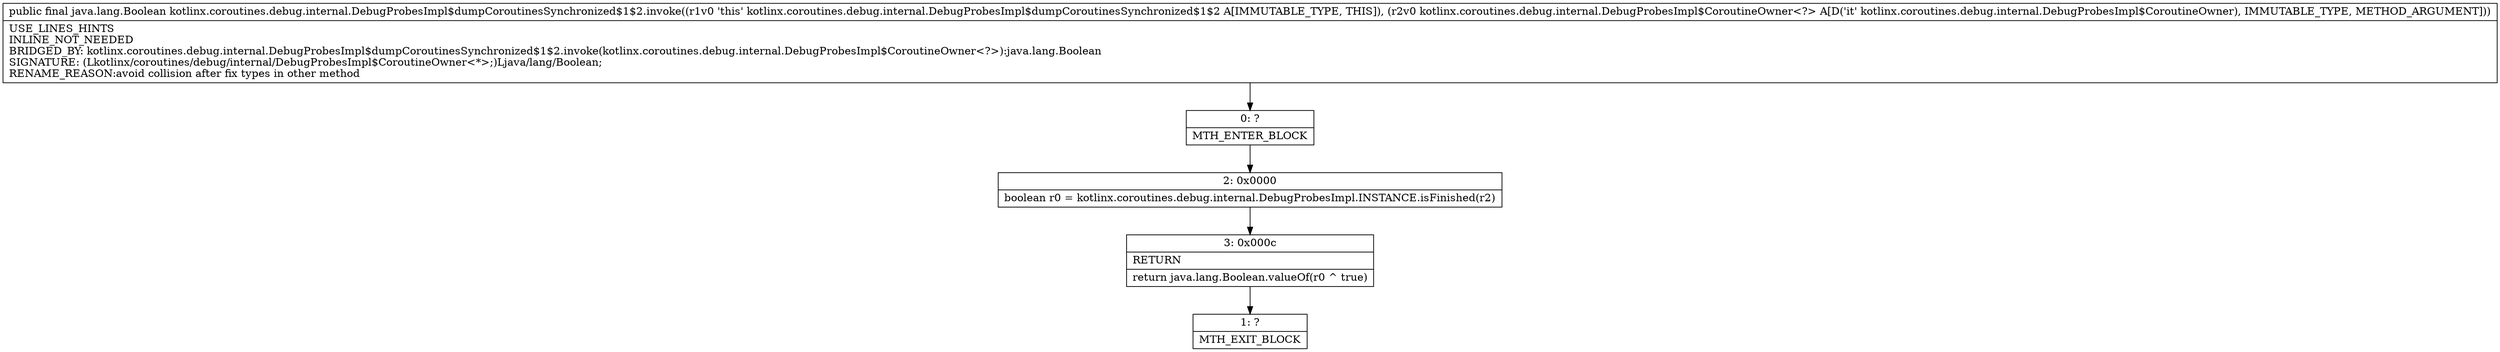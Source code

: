 digraph "CFG forkotlinx.coroutines.debug.internal.DebugProbesImpl$dumpCoroutinesSynchronized$1$2.invoke(Lkotlinx\/coroutines\/debug\/internal\/DebugProbesImpl$CoroutineOwner;)Ljava\/lang\/Boolean;" {
Node_0 [shape=record,label="{0\:\ ?|MTH_ENTER_BLOCK\l}"];
Node_2 [shape=record,label="{2\:\ 0x0000|boolean r0 = kotlinx.coroutines.debug.internal.DebugProbesImpl.INSTANCE.isFinished(r2)\l}"];
Node_3 [shape=record,label="{3\:\ 0x000c|RETURN\l|return java.lang.Boolean.valueOf(r0 ^ true)\l}"];
Node_1 [shape=record,label="{1\:\ ?|MTH_EXIT_BLOCK\l}"];
MethodNode[shape=record,label="{public final java.lang.Boolean kotlinx.coroutines.debug.internal.DebugProbesImpl$dumpCoroutinesSynchronized$1$2.invoke((r1v0 'this' kotlinx.coroutines.debug.internal.DebugProbesImpl$dumpCoroutinesSynchronized$1$2 A[IMMUTABLE_TYPE, THIS]), (r2v0 kotlinx.coroutines.debug.internal.DebugProbesImpl$CoroutineOwner\<?\> A[D('it' kotlinx.coroutines.debug.internal.DebugProbesImpl$CoroutineOwner), IMMUTABLE_TYPE, METHOD_ARGUMENT]))  | USE_LINES_HINTS\lINLINE_NOT_NEEDED\lBRIDGED_BY: kotlinx.coroutines.debug.internal.DebugProbesImpl$dumpCoroutinesSynchronized$1$2.invoke(kotlinx.coroutines.debug.internal.DebugProbesImpl$CoroutineOwner\<?\>):java.lang.Boolean\lSIGNATURE: (Lkotlinx\/coroutines\/debug\/internal\/DebugProbesImpl$CoroutineOwner\<*\>;)Ljava\/lang\/Boolean;\lRENAME_REASON:avoid collision after fix types in other method\l}"];
MethodNode -> Node_0;Node_0 -> Node_2;
Node_2 -> Node_3;
Node_3 -> Node_1;
}

